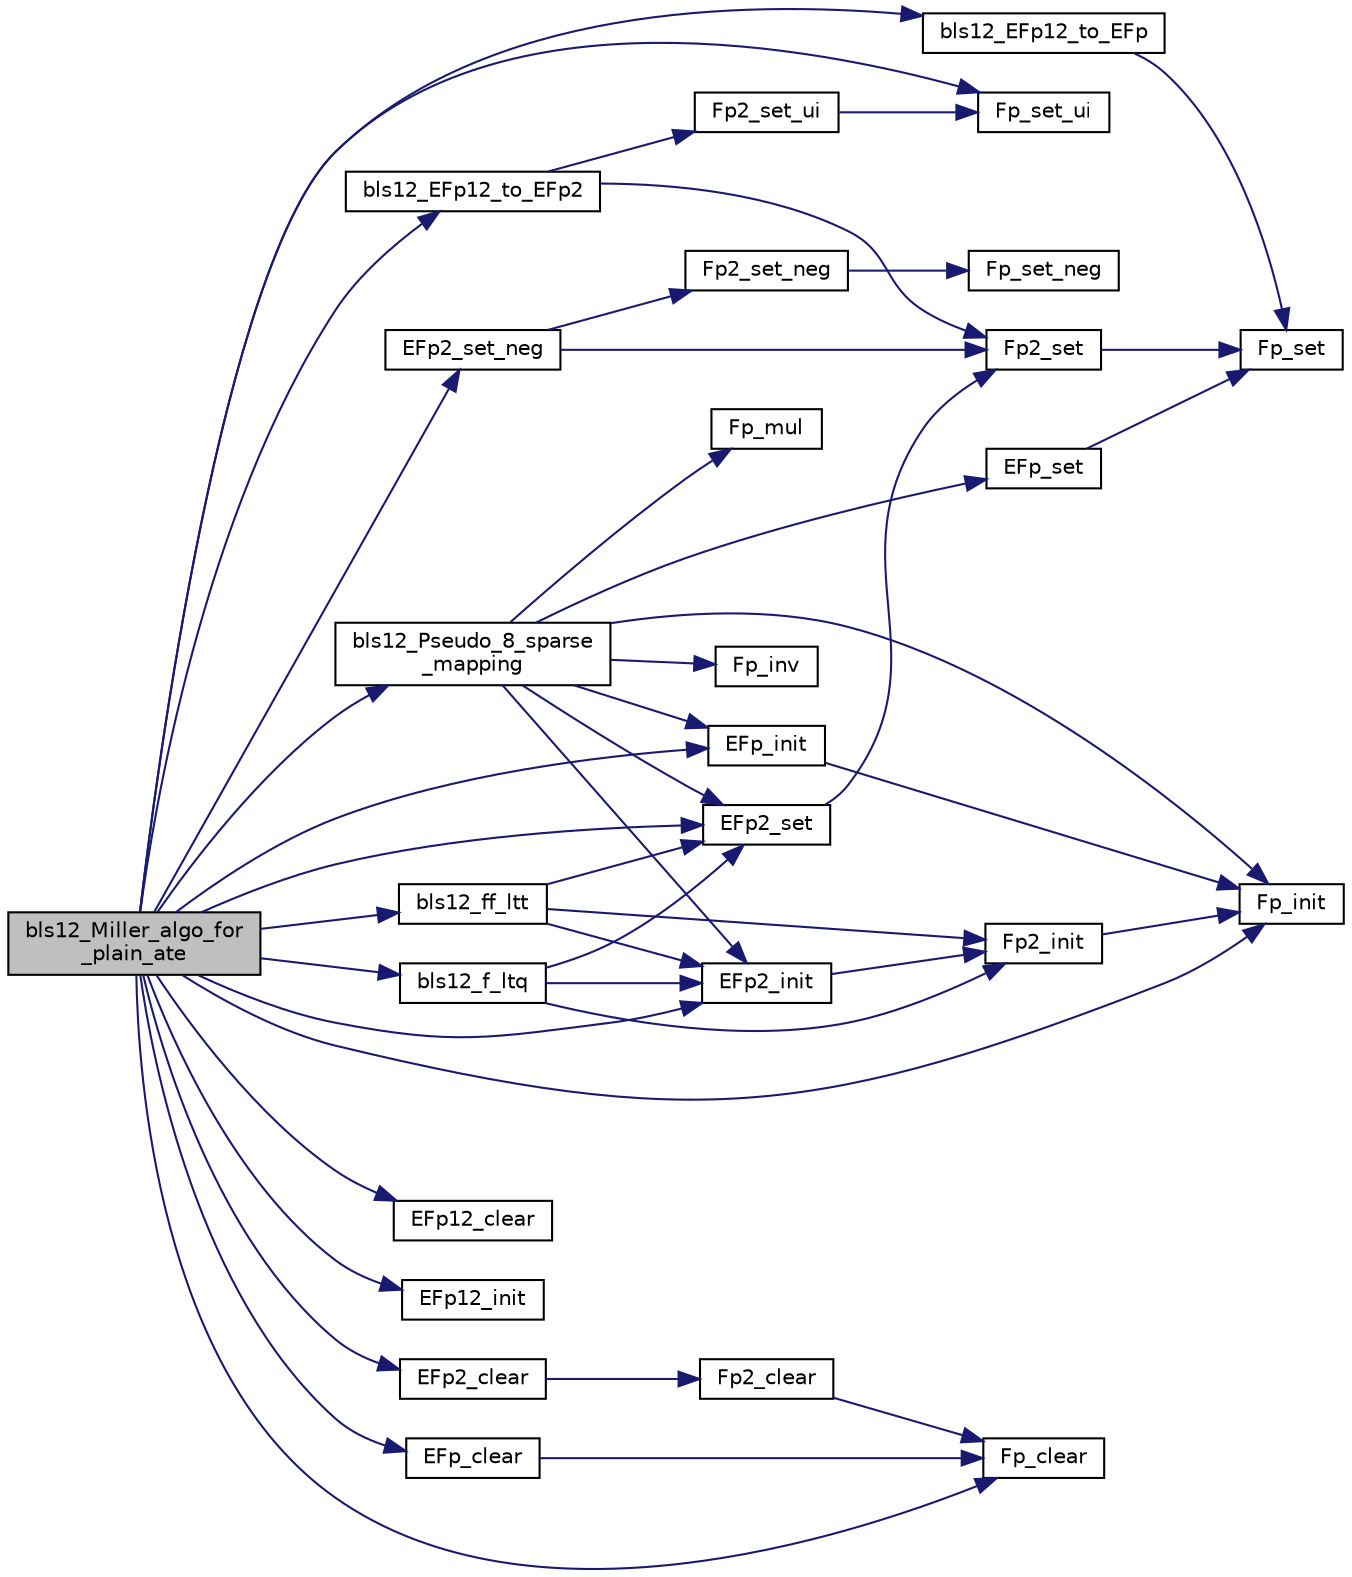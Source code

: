 digraph "bls12_Miller_algo_for_plain_ate"
{
  edge [fontname="Helvetica",fontsize="10",labelfontname="Helvetica",labelfontsize="10"];
  node [fontname="Helvetica",fontsize="10",shape=record];
  rankdir="LR";
  Node0 [label="bls12_Miller_algo_for\l_plain_ate",height=0.2,width=0.4,color="black", fillcolor="grey75", style="filled", fontcolor="black"];
  Node0 -> Node1 [color="midnightblue",fontsize="10",style="solid",fontname="Helvetica"];
  Node1 [label="bls12_EFp12_to_EFp",height=0.2,width=0.4,color="black", fillcolor="white", style="filled",URL="$bls12__twist_8h.html#ab400c20c7379b8092500f351fda16323"];
  Node1 -> Node2 [color="midnightblue",fontsize="10",style="solid",fontname="Helvetica"];
  Node2 [label="Fp_set",height=0.2,width=0.4,color="black", fillcolor="white", style="filled",URL="$bn__fp_8h.html#ab986f83b75086cf6c3f40105c5ae23b8"];
  Node0 -> Node3 [color="midnightblue",fontsize="10",style="solid",fontname="Helvetica"];
  Node3 [label="bls12_EFp12_to_EFp2",height=0.2,width=0.4,color="black", fillcolor="white", style="filled",URL="$bls12__twist_8h.html#a069ee5f353c96be9b1821af349731fe3"];
  Node3 -> Node4 [color="midnightblue",fontsize="10",style="solid",fontname="Helvetica"];
  Node4 [label="Fp2_set_ui",height=0.2,width=0.4,color="black", fillcolor="white", style="filled",URL="$bn__fp2_8h.html#a3508af57369f5bb224b755ef767ed3e3"];
  Node4 -> Node5 [color="midnightblue",fontsize="10",style="solid",fontname="Helvetica"];
  Node5 [label="Fp_set_ui",height=0.2,width=0.4,color="black", fillcolor="white", style="filled",URL="$bn__fp_8h.html#ae0585a806e578512a600d6f65043bd1f"];
  Node3 -> Node6 [color="midnightblue",fontsize="10",style="solid",fontname="Helvetica"];
  Node6 [label="Fp2_set",height=0.2,width=0.4,color="black", fillcolor="white", style="filled",URL="$bn__fp2_8h.html#a7d6f34091363334426c45b9e1ee4503c"];
  Node6 -> Node2 [color="midnightblue",fontsize="10",style="solid",fontname="Helvetica"];
  Node0 -> Node7 [color="midnightblue",fontsize="10",style="solid",fontname="Helvetica"];
  Node7 [label="bls12_f_ltq",height=0.2,width=0.4,color="black", fillcolor="white", style="filled",URL="$bls12__line__ate_8h.html#a052c9a4d331a4f2d9468d3fb4d0d0944"];
  Node7 -> Node8 [color="midnightblue",fontsize="10",style="solid",fontname="Helvetica"];
  Node8 [label="EFp2_init",height=0.2,width=0.4,color="black", fillcolor="white", style="filled",URL="$bn__efp2_8h.html#aaf4ebcd7da9b58a19626739159b1c468"];
  Node8 -> Node9 [color="midnightblue",fontsize="10",style="solid",fontname="Helvetica"];
  Node9 [label="Fp2_init",height=0.2,width=0.4,color="black", fillcolor="white", style="filled",URL="$bn__fp2_8h.html#a3e3f039eb9b9874e5a4cc30d37f6546c"];
  Node9 -> Node10 [color="midnightblue",fontsize="10",style="solid",fontname="Helvetica"];
  Node10 [label="Fp_init",height=0.2,width=0.4,color="black", fillcolor="white", style="filled",URL="$bn__fp_8h.html#af102c589736284034064b7c2283000cb"];
  Node7 -> Node11 [color="midnightblue",fontsize="10",style="solid",fontname="Helvetica"];
  Node11 [label="EFp2_set",height=0.2,width=0.4,color="black", fillcolor="white", style="filled",URL="$bn__efp2_8h.html#ab9ebc9caf2c47493f224e70b99d26cba"];
  Node11 -> Node6 [color="midnightblue",fontsize="10",style="solid",fontname="Helvetica"];
  Node7 -> Node9 [color="midnightblue",fontsize="10",style="solid",fontname="Helvetica"];
  Node0 -> Node12 [color="midnightblue",fontsize="10",style="solid",fontname="Helvetica"];
  Node12 [label="bls12_ff_ltt",height=0.2,width=0.4,color="black", fillcolor="white", style="filled",URL="$bls12__line__ate_8h.html#aef224b31d737d02e09b87597a9aa8664"];
  Node12 -> Node8 [color="midnightblue",fontsize="10",style="solid",fontname="Helvetica"];
  Node12 -> Node11 [color="midnightblue",fontsize="10",style="solid",fontname="Helvetica"];
  Node12 -> Node9 [color="midnightblue",fontsize="10",style="solid",fontname="Helvetica"];
  Node0 -> Node13 [color="midnightblue",fontsize="10",style="solid",fontname="Helvetica"];
  Node13 [label="bls12_Pseudo_8_sparse\l_mapping",height=0.2,width=0.4,color="black", fillcolor="white", style="filled",URL="$bls12__p8sparse_8h.html#a8d0191550910276d37cdc20f1f11d3d7"];
  Node13 -> Node8 [color="midnightblue",fontsize="10",style="solid",fontname="Helvetica"];
  Node13 -> Node14 [color="midnightblue",fontsize="10",style="solid",fontname="Helvetica"];
  Node14 [label="EFp_init",height=0.2,width=0.4,color="black", fillcolor="white", style="filled",URL="$bn__efp_8h.html#a2b1c0fe61a09134e31640f1565a48ed1"];
  Node14 -> Node10 [color="midnightblue",fontsize="10",style="solid",fontname="Helvetica"];
  Node13 -> Node10 [color="midnightblue",fontsize="10",style="solid",fontname="Helvetica"];
  Node13 -> Node15 [color="midnightblue",fontsize="10",style="solid",fontname="Helvetica"];
  Node15 [label="EFp_set",height=0.2,width=0.4,color="black", fillcolor="white", style="filled",URL="$bn__efp_8h.html#abb438750cc5bfec2da8cd2f3863a985f"];
  Node15 -> Node2 [color="midnightblue",fontsize="10",style="solid",fontname="Helvetica"];
  Node13 -> Node11 [color="midnightblue",fontsize="10",style="solid",fontname="Helvetica"];
  Node13 -> Node16 [color="midnightblue",fontsize="10",style="solid",fontname="Helvetica"];
  Node16 [label="Fp_mul",height=0.2,width=0.4,color="black", fillcolor="white", style="filled",URL="$bn__fp_8h.html#a880fb156a0cc84e3483d481f9f22784e"];
  Node13 -> Node17 [color="midnightblue",fontsize="10",style="solid",fontname="Helvetica"];
  Node17 [label="Fp_inv",height=0.2,width=0.4,color="black", fillcolor="white", style="filled",URL="$bn__fp_8h.html#aed138c92bbb10803bffd0f8eb0c090ce"];
  Node0 -> Node18 [color="midnightblue",fontsize="10",style="solid",fontname="Helvetica"];
  Node18 [label="EFp12_clear",height=0.2,width=0.4,color="black", fillcolor="white", style="filled",URL="$bn__efp12_8h.html#af82bf012407b635d6e636d5323cd5da8"];
  Node0 -> Node19 [color="midnightblue",fontsize="10",style="solid",fontname="Helvetica"];
  Node19 [label="EFp12_init",height=0.2,width=0.4,color="black", fillcolor="white", style="filled",URL="$bn__efp12_8h.html#a1cef63517b0aaf7a3c4c3f0b030d00aa"];
  Node0 -> Node20 [color="midnightblue",fontsize="10",style="solid",fontname="Helvetica"];
  Node20 [label="EFp2_clear",height=0.2,width=0.4,color="black", fillcolor="white", style="filled",URL="$bn__efp2_8h.html#a2fab68f8328464d8a3d32f6127e3de47"];
  Node20 -> Node21 [color="midnightblue",fontsize="10",style="solid",fontname="Helvetica"];
  Node21 [label="Fp2_clear",height=0.2,width=0.4,color="black", fillcolor="white", style="filled",URL="$bn__fp2_8h.html#ad8fa15596936c4fecfb26dc0d702ad22"];
  Node21 -> Node22 [color="midnightblue",fontsize="10",style="solid",fontname="Helvetica"];
  Node22 [label="Fp_clear",height=0.2,width=0.4,color="black", fillcolor="white", style="filled",URL="$bn__fp_8h.html#a8020d216e590f1a4e3ed197dac0920fc"];
  Node0 -> Node8 [color="midnightblue",fontsize="10",style="solid",fontname="Helvetica"];
  Node0 -> Node11 [color="midnightblue",fontsize="10",style="solid",fontname="Helvetica"];
  Node0 -> Node23 [color="midnightblue",fontsize="10",style="solid",fontname="Helvetica"];
  Node23 [label="EFp2_set_neg",height=0.2,width=0.4,color="black", fillcolor="white", style="filled",URL="$bn__efp2_8h.html#a9dec6dd06434dcf90206232bd085146d"];
  Node23 -> Node6 [color="midnightblue",fontsize="10",style="solid",fontname="Helvetica"];
  Node23 -> Node24 [color="midnightblue",fontsize="10",style="solid",fontname="Helvetica"];
  Node24 [label="Fp2_set_neg",height=0.2,width=0.4,color="black", fillcolor="white", style="filled",URL="$bn__fp2_8h.html#a25739bf2bf574fc064ae84f9527e948e"];
  Node24 -> Node25 [color="midnightblue",fontsize="10",style="solid",fontname="Helvetica"];
  Node25 [label="Fp_set_neg",height=0.2,width=0.4,color="black", fillcolor="white", style="filled",URL="$bn__fp_8h.html#ab8ccba7d599eda4d0cd9e34b09fe38e6"];
  Node0 -> Node26 [color="midnightblue",fontsize="10",style="solid",fontname="Helvetica"];
  Node26 [label="EFp_clear",height=0.2,width=0.4,color="black", fillcolor="white", style="filled",URL="$bn__efp_8h.html#a8d12aae9ceed0cf06fffc1dc2c2aae40"];
  Node26 -> Node22 [color="midnightblue",fontsize="10",style="solid",fontname="Helvetica"];
  Node0 -> Node14 [color="midnightblue",fontsize="10",style="solid",fontname="Helvetica"];
  Node0 -> Node22 [color="midnightblue",fontsize="10",style="solid",fontname="Helvetica"];
  Node0 -> Node10 [color="midnightblue",fontsize="10",style="solid",fontname="Helvetica"];
  Node0 -> Node5 [color="midnightblue",fontsize="10",style="solid",fontname="Helvetica"];
}
